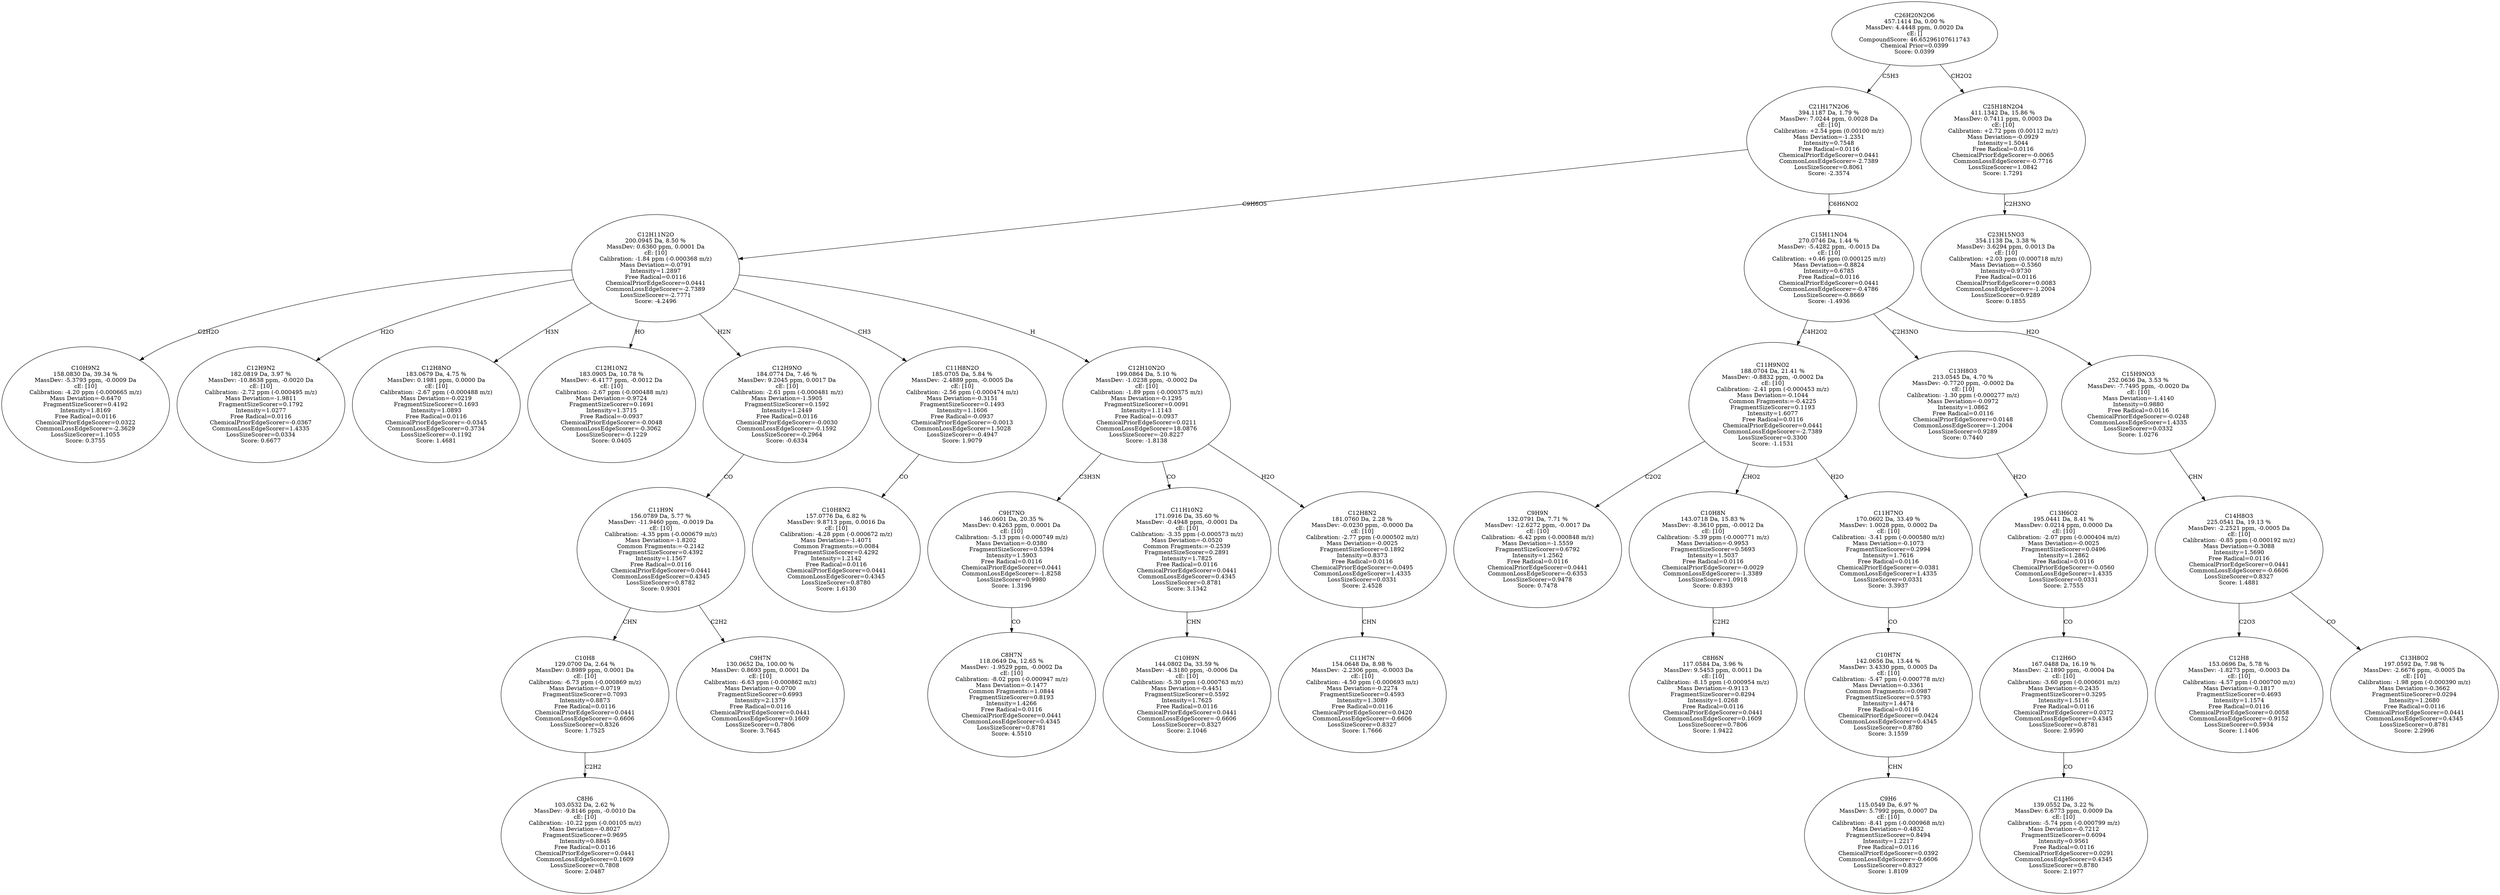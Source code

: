 strict digraph {
v1 [label="C10H9N2\n158.0830 Da, 39.34 %\nMassDev: -5.3793 ppm, -0.0009 Da\ncE: [10]\nCalibration: -4.20 ppm (-0.000665 m/z)\nMass Deviation=-0.6470\nFragmentSizeScorer=0.4192\nIntensity=1.8169\nFree Radical=0.0116\nChemicalPriorEdgeScorer=0.0322\nCommonLossEdgeScorer=-2.3629\nLossSizeScorer=1.1055\nScore: 0.3755"];
v2 [label="C12H9N2\n182.0819 Da, 3.97 %\nMassDev: -10.8638 ppm, -0.0020 Da\ncE: [10]\nCalibration: -2.72 ppm (-0.000495 m/z)\nMass Deviation=-1.9811\nFragmentSizeScorer=0.1792\nIntensity=1.0277\nFree Radical=0.0116\nChemicalPriorEdgeScorer=-0.0367\nCommonLossEdgeScorer=1.4335\nLossSizeScorer=0.0334\nScore: 0.6677"];
v3 [label="C12H8NO\n183.0679 Da, 4.75 %\nMassDev: 0.1981 ppm, 0.0000 Da\ncE: [10]\nCalibration: -2.67 ppm (-0.000488 m/z)\nMass Deviation=-0.0219\nFragmentSizeScorer=0.1693\nIntensity=1.0893\nFree Radical=0.0116\nChemicalPriorEdgeScorer=-0.0345\nCommonLossEdgeScorer=0.3734\nLossSizeScorer=-0.1192\nScore: 1.4681"];
v4 [label="C12H10N2\n183.0905 Da, 10.78 %\nMassDev: -6.4177 ppm, -0.0012 Da\ncE: [10]\nCalibration: -2.67 ppm (-0.000488 m/z)\nMass Deviation=-0.9724\nFragmentSizeScorer=0.1691\nIntensity=1.3715\nFree Radical=-0.0937\nChemicalPriorEdgeScorer=-0.0048\nCommonLossEdgeScorer=-0.3062\nLossSizeScorer=-0.1229\nScore: 0.0405"];
v5 [label="C8H6\n103.0532 Da, 2.62 %\nMassDev: -9.8146 ppm, -0.0010 Da\ncE: [10]\nCalibration: -10.22 ppm (-0.00105 m/z)\nMass Deviation=-0.8027\nFragmentSizeScorer=0.9695\nIntensity=0.8845\nFree Radical=0.0116\nChemicalPriorEdgeScorer=0.0441\nCommonLossEdgeScorer=0.1609\nLossSizeScorer=0.7808\nScore: 2.0487"];
v6 [label="C10H8\n129.0700 Da, 2.64 %\nMassDev: 0.8989 ppm, 0.0001 Da\ncE: [10]\nCalibration: -6.73 ppm (-0.000869 m/z)\nMass Deviation=-0.0719\nFragmentSizeScorer=0.7093\nIntensity=0.8873\nFree Radical=0.0116\nChemicalPriorEdgeScorer=0.0441\nCommonLossEdgeScorer=-0.6606\nLossSizeScorer=0.8326\nScore: 1.7525"];
v7 [label="C9H7N\n130.0652 Da, 100.00 %\nMassDev: 0.8693 ppm, 0.0001 Da\ncE: [10]\nCalibration: -6.63 ppm (-0.000862 m/z)\nMass Deviation=-0.0700\nFragmentSizeScorer=0.6993\nIntensity=2.1379\nFree Radical=0.0116\nChemicalPriorEdgeScorer=0.0441\nCommonLossEdgeScorer=0.1609\nLossSizeScorer=0.7806\nScore: 3.7645"];
v8 [label="C11H9N\n156.0789 Da, 5.77 %\nMassDev: -11.9460 ppm, -0.0019 Da\ncE: [10]\nCalibration: -4.35 ppm (-0.000679 m/z)\nMass Deviation=-1.8202\nCommon Fragments:=-0.2142\nFragmentSizeScorer=0.4392\nIntensity=1.1567\nFree Radical=0.0116\nChemicalPriorEdgeScorer=0.0441\nCommonLossEdgeScorer=0.4345\nLossSizeScorer=0.8782\nScore: 0.9301"];
v9 [label="C12H9NO\n184.0774 Da, 7.46 %\nMassDev: 9.2045 ppm, 0.0017 Da\ncE: [10]\nCalibration: -2.61 ppm (-0.000481 m/z)\nMass Deviation=-1.5905\nFragmentSizeScorer=0.1592\nIntensity=1.2449\nFree Radical=0.0116\nChemicalPriorEdgeScorer=-0.0030\nCommonLossEdgeScorer=-0.1592\nLossSizeScorer=-0.2964\nScore: -0.6334"];
v10 [label="C10H8N2\n157.0776 Da, 6.82 %\nMassDev: 9.8713 ppm, 0.0016 Da\ncE: [10]\nCalibration: -4.28 ppm (-0.000672 m/z)\nMass Deviation=-1.4071\nCommon Fragments:=0.0084\nFragmentSizeScorer=0.4292\nIntensity=1.2142\nFree Radical=0.0116\nChemicalPriorEdgeScorer=0.0441\nCommonLossEdgeScorer=0.4345\nLossSizeScorer=0.8780\nScore: 1.6130"];
v11 [label="C11H8N2O\n185.0705 Da, 5.84 %\nMassDev: -2.4889 ppm, -0.0005 Da\ncE: [10]\nCalibration: -2.56 ppm (-0.000474 m/z)\nMass Deviation=-0.3151\nFragmentSizeScorer=0.1493\nIntensity=1.1606\nFree Radical=-0.0937\nChemicalPriorEdgeScorer=-0.0013\nCommonLossEdgeScorer=1.5028\nLossSizeScorer=-0.4947\nScore: 1.9079"];
v12 [label="C8H7N\n118.0649 Da, 12.65 %\nMassDev: -1.9529 ppm, -0.0002 Da\ncE: [10]\nCalibration: -8.02 ppm (-0.000947 m/z)\nMass Deviation=-0.1477\nCommon Fragments:=1.0844\nFragmentSizeScorer=0.8193\nIntensity=1.4266\nFree Radical=0.0116\nChemicalPriorEdgeScorer=0.0441\nCommonLossEdgeScorer=0.4345\nLossSizeScorer=0.8781\nScore: 4.5510"];
v13 [label="C9H7NO\n146.0601 Da, 20.35 %\nMassDev: 0.4263 ppm, 0.0001 Da\ncE: [10]\nCalibration: -5.13 ppm (-0.000749 m/z)\nMass Deviation=-0.0380\nFragmentSizeScorer=0.5394\nIntensity=1.5903\nFree Radical=0.0116\nChemicalPriorEdgeScorer=0.0441\nCommonLossEdgeScorer=-1.8258\nLossSizeScorer=0.9980\nScore: 1.3196"];
v14 [label="C10H9N\n144.0802 Da, 33.59 %\nMassDev: -4.3180 ppm, -0.0006 Da\ncE: [10]\nCalibration: -5.30 ppm (-0.000763 m/z)\nMass Deviation=-0.4451\nFragmentSizeScorer=0.5592\nIntensity=1.7625\nFree Radical=0.0116\nChemicalPriorEdgeScorer=0.0441\nCommonLossEdgeScorer=-0.6606\nLossSizeScorer=0.8327\nScore: 2.1046"];
v15 [label="C11H10N2\n171.0916 Da, 35.60 %\nMassDev: -0.4948 ppm, -0.0001 Da\ncE: [10]\nCalibration: -3.35 ppm (-0.000573 m/z)\nMass Deviation=-0.0520\nCommon Fragments:=-0.2539\nFragmentSizeScorer=0.2891\nIntensity=1.7825\nFree Radical=0.0116\nChemicalPriorEdgeScorer=0.0441\nCommonLossEdgeScorer=0.4345\nLossSizeScorer=0.8781\nScore: 3.1342"];
v16 [label="C11H7N\n154.0648 Da, 8.98 %\nMassDev: -2.2306 ppm, -0.0003 Da\ncE: [10]\nCalibration: -4.50 ppm (-0.000693 m/z)\nMass Deviation=-0.2274\nFragmentSizeScorer=0.4593\nIntensity=1.3089\nFree Radical=0.0116\nChemicalPriorEdgeScorer=0.0420\nCommonLossEdgeScorer=-0.6606\nLossSizeScorer=0.8327\nScore: 1.7666"];
v17 [label="C12H8N2\n181.0760 Da, 2.28 %\nMassDev: -0.0230 ppm, -0.0000 Da\ncE: [10]\nCalibration: -2.77 ppm (-0.000502 m/z)\nMass Deviation=-0.0025\nFragmentSizeScorer=0.1892\nIntensity=0.8373\nFree Radical=0.0116\nChemicalPriorEdgeScorer=-0.0495\nCommonLossEdgeScorer=1.4335\nLossSizeScorer=0.0331\nScore: 2.4528"];
v18 [label="C12H10N2O\n199.0864 Da, 5.10 %\nMassDev: -1.0238 ppm, -0.0002 Da\ncE: [10]\nCalibration: -1.89 ppm (-0.000375 m/z)\nMass Deviation=-0.1295\nFragmentSizeScorer=0.0091\nIntensity=1.1143\nFree Radical=-0.0937\nChemicalPriorEdgeScorer=0.0211\nCommonLossEdgeScorer=18.0876\nLossSizeScorer=-20.8227\nScore: -1.8138"];
v19 [label="C12H11N2O\n200.0945 Da, 8.50 %\nMassDev: 0.6360 ppm, 0.0001 Da\ncE: [10]\nCalibration: -1.84 ppm (-0.000368 m/z)\nMass Deviation=-0.0791\nIntensity=1.2897\nFree Radical=0.0116\nChemicalPriorEdgeScorer=0.0441\nCommonLossEdgeScorer=-2.7389\nLossSizeScorer=-2.7771\nScore: -4.2496"];
v20 [label="C9H9N\n132.0791 Da, 7.71 %\nMassDev: -12.6272 ppm, -0.0017 Da\ncE: [10]\nCalibration: -6.42 ppm (-0.000848 m/z)\nMass Deviation=-1.5559\nFragmentSizeScorer=0.6792\nIntensity=1.2562\nFree Radical=0.0116\nChemicalPriorEdgeScorer=0.0441\nCommonLossEdgeScorer=-0.6353\nLossSizeScorer=0.9478\nScore: 0.7478"];
v21 [label="C8H6N\n117.0584 Da, 3.96 %\nMassDev: 9.5453 ppm, 0.0011 Da\ncE: [10]\nCalibration: -8.15 ppm (-0.000954 m/z)\nMass Deviation=-0.9113\nFragmentSizeScorer=0.8294\nIntensity=1.0268\nFree Radical=0.0116\nChemicalPriorEdgeScorer=0.0441\nCommonLossEdgeScorer=0.1609\nLossSizeScorer=0.7806\nScore: 1.9422"];
v22 [label="C10H8N\n143.0718 Da, 15.83 %\nMassDev: -8.3610 ppm, -0.0012 Da\ncE: [10]\nCalibration: -5.39 ppm (-0.000771 m/z)\nMass Deviation=-0.9953\nFragmentSizeScorer=0.5693\nIntensity=1.5037\nFree Radical=0.0116\nChemicalPriorEdgeScorer=-0.0029\nCommonLossEdgeScorer=-1.3389\nLossSizeScorer=1.0918\nScore: 0.8393"];
v23 [label="C9H6\n115.0549 Da, 6.97 %\nMassDev: 5.7992 ppm, 0.0007 Da\ncE: [10]\nCalibration: -8.41 ppm (-0.000968 m/z)\nMass Deviation=-0.4832\nFragmentSizeScorer=0.8494\nIntensity=1.2217\nFree Radical=0.0116\nChemicalPriorEdgeScorer=0.0392\nCommonLossEdgeScorer=-0.6606\nLossSizeScorer=0.8327\nScore: 1.8109"];
v24 [label="C10H7N\n142.0656 Da, 13.44 %\nMassDev: 3.4330 ppm, 0.0005 Da\ncE: [10]\nCalibration: -5.47 ppm (-0.000778 m/z)\nMass Deviation=-0.3361\nCommon Fragments:=0.0987\nFragmentSizeScorer=0.5793\nIntensity=1.4474\nFree Radical=0.0116\nChemicalPriorEdgeScorer=0.0424\nCommonLossEdgeScorer=0.4345\nLossSizeScorer=0.8780\nScore: 3.1559"];
v25 [label="C11H7NO\n170.0602 Da, 33.49 %\nMassDev: 1.0028 ppm, 0.0002 Da\ncE: [10]\nCalibration: -3.41 ppm (-0.000580 m/z)\nMass Deviation=-0.1073\nFragmentSizeScorer=0.2994\nIntensity=1.7616\nFree Radical=0.0116\nChemicalPriorEdgeScorer=-0.0381\nCommonLossEdgeScorer=1.4335\nLossSizeScorer=0.0331\nScore: 3.3937"];
v26 [label="C11H9NO2\n188.0704 Da, 21.41 %\nMassDev: -0.8832 ppm, -0.0002 Da\ncE: [10]\nCalibration: -2.41 ppm (-0.000453 m/z)\nMass Deviation=-0.1044\nCommon Fragments:=-0.4225\nFragmentSizeScorer=0.1193\nIntensity=1.6077\nFree Radical=0.0116\nChemicalPriorEdgeScorer=0.0441\nCommonLossEdgeScorer=-2.7389\nLossSizeScorer=0.3300\nScore: -1.1531"];
v27 [label="C11H6\n139.0552 Da, 3.22 %\nMassDev: 6.6773 ppm, 0.0009 Da\ncE: [10]\nCalibration: -5.74 ppm (-0.000799 m/z)\nMass Deviation=-0.7212\nFragmentSizeScorer=0.6094\nIntensity=0.9561\nFree Radical=0.0116\nChemicalPriorEdgeScorer=0.0291\nCommonLossEdgeScorer=0.4345\nLossSizeScorer=0.8780\nScore: 2.1977"];
v28 [label="C12H6O\n167.0488 Da, 16.19 %\nMassDev: -2.1890 ppm, -0.0004 Da\ncE: [10]\nCalibration: -3.60 ppm (-0.000601 m/z)\nMass Deviation=-0.2435\nFragmentSizeScorer=0.3295\nIntensity=1.5116\nFree Radical=0.0116\nChemicalPriorEdgeScorer=0.0372\nCommonLossEdgeScorer=0.4345\nLossSizeScorer=0.8781\nScore: 2.9590"];
v29 [label="C13H6O2\n195.0441 Da, 8.41 %\nMassDev: 0.0214 ppm, 0.0000 Da\ncE: [10]\nCalibration: -2.07 ppm (-0.000404 m/z)\nMass Deviation=-0.0025\nFragmentSizeScorer=0.0496\nIntensity=1.2862\nFree Radical=0.0116\nChemicalPriorEdgeScorer=-0.0560\nCommonLossEdgeScorer=1.4335\nLossSizeScorer=0.0331\nScore: 2.7555"];
v30 [label="C13H8O3\n213.0545 Da, 4.70 %\nMassDev: -0.7720 ppm, -0.0002 Da\ncE: [10]\nCalibration: -1.30 ppm (-0.000277 m/z)\nMass Deviation=-0.0972\nIntensity=1.0862\nFree Radical=0.0116\nChemicalPriorEdgeScorer=0.0148\nCommonLossEdgeScorer=-1.2004\nLossSizeScorer=0.9289\nScore: 0.7440"];
v31 [label="C12H8\n153.0696 Da, 5.78 %\nMassDev: -1.8273 ppm, -0.0003 Da\ncE: [10]\nCalibration: -4.57 ppm (-0.000700 m/z)\nMass Deviation=-0.1817\nFragmentSizeScorer=0.4693\nIntensity=1.1574\nFree Radical=0.0116\nChemicalPriorEdgeScorer=0.0058\nCommonLossEdgeScorer=-0.9152\nLossSizeScorer=0.5934\nScore: 1.1406"];
v32 [label="C13H8O2\n197.0592 Da, 7.98 %\nMassDev: -2.6676 ppm, -0.0005 Da\ncE: [10]\nCalibration: -1.98 ppm (-0.000390 m/z)\nMass Deviation=-0.3662\nFragmentSizeScorer=0.0294\nIntensity=1.2680\nFree Radical=0.0116\nChemicalPriorEdgeScorer=0.0441\nCommonLossEdgeScorer=0.4345\nLossSizeScorer=0.8781\nScore: 2.2996"];
v33 [label="C14H8O3\n225.0541 Da, 19.13 %\nMassDev: -2.2521 ppm, -0.0005 Da\ncE: [10]\nCalibration: -0.85 ppm (-0.000192 m/z)\nMass Deviation=-0.3088\nIntensity=1.5690\nFree Radical=0.0116\nChemicalPriorEdgeScorer=0.0441\nCommonLossEdgeScorer=-0.6606\nLossSizeScorer=0.8327\nScore: 1.4881"];
v34 [label="C15H9NO3\n252.0636 Da, 3.53 %\nMassDev: -7.7495 ppm, -0.0020 Da\ncE: [10]\nMass Deviation=-1.4140\nIntensity=0.9880\nFree Radical=0.0116\nChemicalPriorEdgeScorer=-0.0248\nCommonLossEdgeScorer=1.4335\nLossSizeScorer=0.0332\nScore: 1.0276"];
v35 [label="C15H11NO4\n270.0746 Da, 1.44 %\nMassDev: -5.4282 ppm, -0.0015 Da\ncE: [10]\nCalibration: +0.46 ppm (0.000125 m/z)\nMass Deviation=-0.8824\nIntensity=0.6785\nFree Radical=0.0116\nChemicalPriorEdgeScorer=0.0441\nCommonLossEdgeScorer=-0.4786\nLossSizeScorer=-0.8669\nScore: -1.4936"];
v36 [label="C21H17N2O6\n394.1187 Da, 1.79 %\nMassDev: 7.0244 ppm, 0.0028 Da\ncE: [10]\nCalibration: +2.54 ppm (0.00100 m/z)\nMass Deviation=-1.2351\nIntensity=0.7548\nFree Radical=0.0116\nChemicalPriorEdgeScorer=0.0441\nCommonLossEdgeScorer=-2.7389\nLossSizeScorer=0.8061\nScore: -2.3574"];
v37 [label="C23H15NO3\n354.1138 Da, 3.38 %\nMassDev: 3.6294 ppm, 0.0013 Da\ncE: [10]\nCalibration: +2.03 ppm (0.000718 m/z)\nMass Deviation=-0.5360\nIntensity=0.9730\nFree Radical=0.0116\nChemicalPriorEdgeScorer=0.0083\nCommonLossEdgeScorer=-1.2004\nLossSizeScorer=0.9289\nScore: 0.1855"];
v38 [label="C25H18N2O4\n411.1342 Da, 15.86 %\nMassDev: 0.7411 ppm, 0.0003 Da\ncE: [10]\nCalibration: +2.72 ppm (0.00112 m/z)\nMass Deviation=-0.0929\nIntensity=1.5044\nFree Radical=0.0116\nChemicalPriorEdgeScorer=-0.0065\nCommonLossEdgeScorer=-0.7716\nLossSizeScorer=1.0842\nScore: 1.7291"];
v39 [label="C26H20N2O6\n457.1414 Da, 0.00 %\nMassDev: 4.4448 ppm, 0.0020 Da\ncE: []\nCompoundScore: 46.65296107611743\nChemical Prior=0.0399\nScore: 0.0399"];
v19 -> v1 [label="C2H2O"];
v19 -> v2 [label="H2O"];
v19 -> v3 [label="H3N"];
v19 -> v4 [label="HO"];
v6 -> v5 [label="C2H2"];
v8 -> v6 [label="CHN"];
v8 -> v7 [label="C2H2"];
v9 -> v8 [label="CO"];
v19 -> v9 [label="H2N"];
v11 -> v10 [label="CO"];
v19 -> v11 [label="CH3"];
v13 -> v12 [label="CO"];
v18 -> v13 [label="C3H3N"];
v15 -> v14 [label="CHN"];
v18 -> v15 [label="CO"];
v17 -> v16 [label="CHN"];
v18 -> v17 [label="H2O"];
v19 -> v18 [label="H"];
v36 -> v19 [label="C9H6O5"];
v26 -> v20 [label="C2O2"];
v22 -> v21 [label="C2H2"];
v26 -> v22 [label="CHO2"];
v24 -> v23 [label="CHN"];
v25 -> v24 [label="CO"];
v26 -> v25 [label="H2O"];
v35 -> v26 [label="C4H2O2"];
v28 -> v27 [label="CO"];
v29 -> v28 [label="CO"];
v30 -> v29 [label="H2O"];
v35 -> v30 [label="C2H3NO"];
v33 -> v31 [label="C2O3"];
v33 -> v32 [label="CO"];
v34 -> v33 [label="CHN"];
v35 -> v34 [label="H2O"];
v36 -> v35 [label="C6H6NO2"];
v39 -> v36 [label="C5H3"];
v38 -> v37 [label="C2H3NO"];
v39 -> v38 [label="CH2O2"];
}